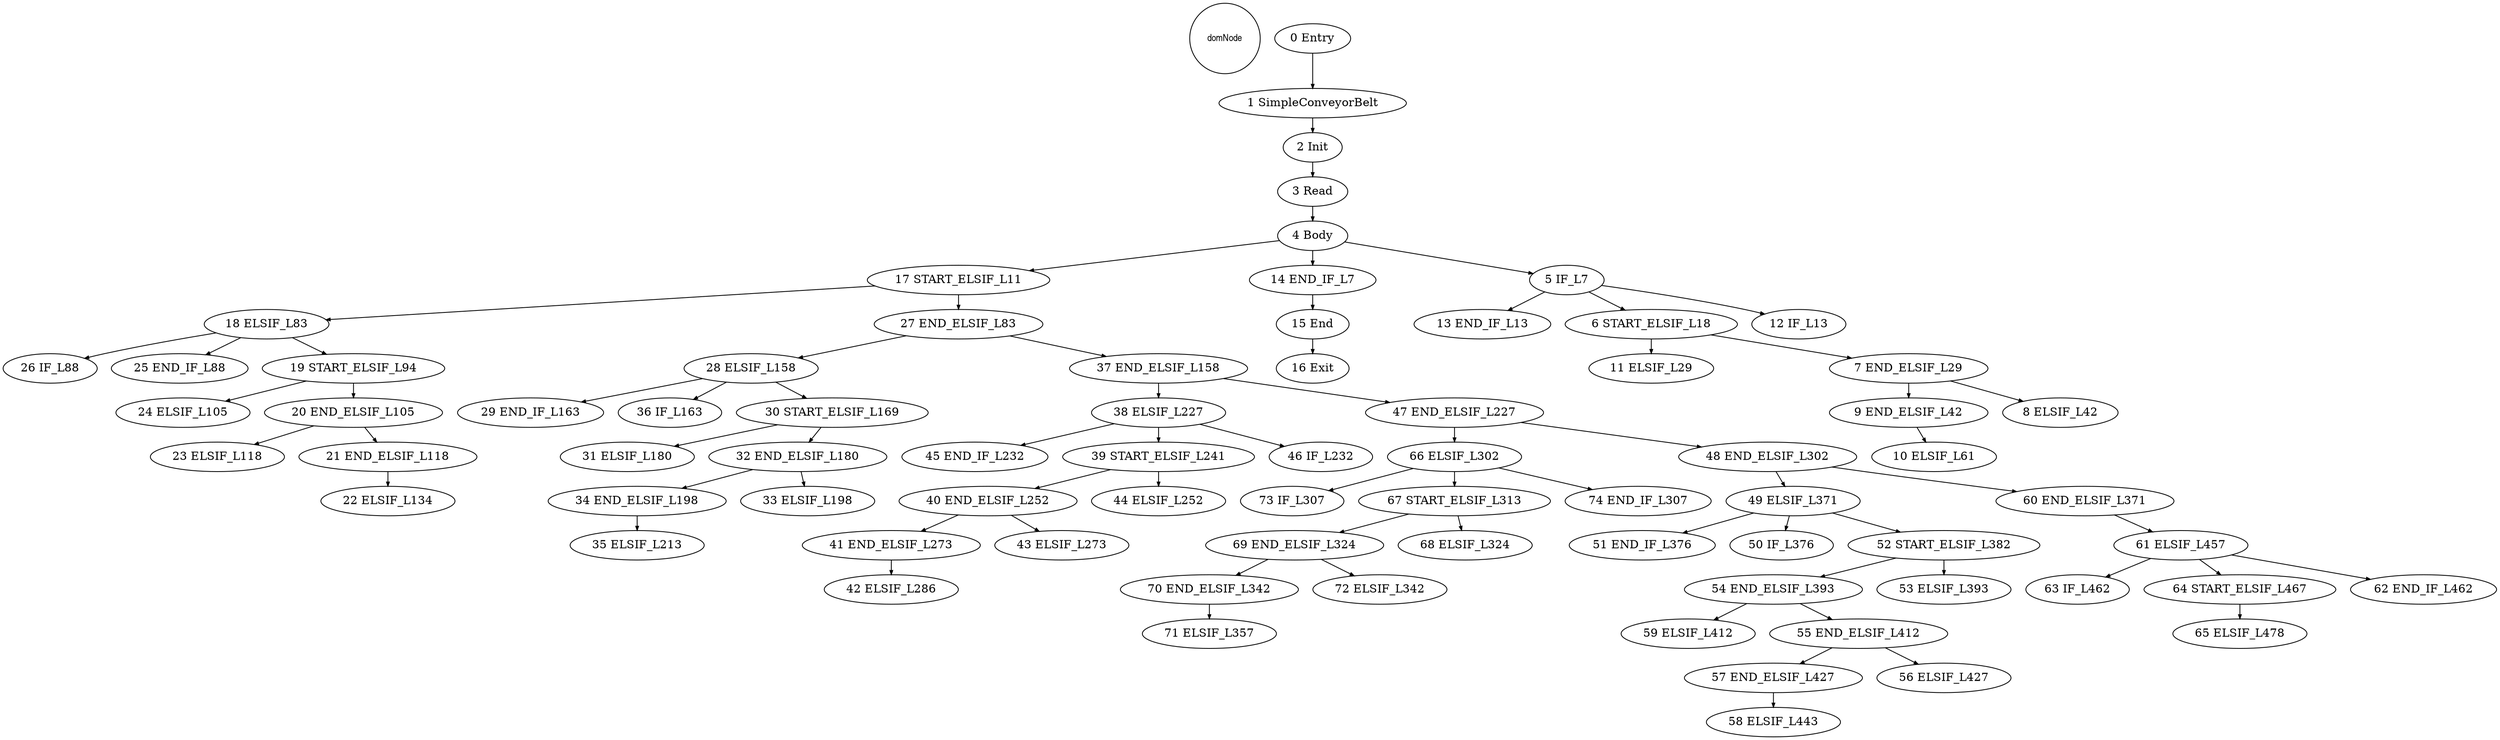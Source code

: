 digraph G {
  ranksep=.25;
  edge [arrowsize=.5]
  domNode [shape=circle, fontname="ArialNarrow",
        fontsize=12,  height=1.2];
  "34 END_ELSIF_L198"; "11 ELSIF_L29"; "59 ELSIF_L412"; "13 END_IF_L13"; "57 END_ELSIF_L427"; "49 ELSIF_L371"; "7 END_ELSIF_L29"; "9 END_ELSIF_L42"; "29 END_IF_L163"; "51 END_IF_L376"; "17 START_ELSIF_L11"; "14 END_IF_L7"; "66 ELSIF_L302"; "40 END_ELSIF_L252"; "63 IF_L462"; "45 END_IF_L232"; "64 START_ELSIF_L467"; "0 Entry"; "44 ELSIF_L252"; "28 ELSIF_L158"; "56 ELSIF_L427"; "15 End"; "39 START_ELSIF_L241"; "36 IF_L163"; "10 ELSIF_L61"; "37 END_ELSIF_L158"; "54 END_ELSIF_L393"; "41 END_ELSIF_L273"; "4 Body"; "48 END_ELSIF_L302"; "31 ELSIF_L180"; "61 ELSIF_L457"; "65 ELSIF_L478"; "70 END_ELSIF_L342"; "26 IF_L88"; "38 ELSIF_L227"; "32 END_ELSIF_L180"; "55 END_ELSIF_L412"; "16 Exit"; "50 IF_L376"; "23 ELSIF_L118"; "18 ELSIF_L83"; "27 END_ELSIF_L83"; "24 ELSIF_L105"; "5 IF_L7"; "22 ELSIF_L134"; "73 IF_L307"; "6 START_ELSIF_L18"; "62 END_IF_L462"; "35 ELSIF_L213"; "69 END_ELSIF_L324"; "12 IF_L13"; "25 END_IF_L88"; "47 END_ELSIF_L227"; "42 ELSIF_L286"; "1 SimpleConveyorBelt"; "72 ELSIF_L342"; "30 START_ELSIF_L169"; "2 Init"; "52 START_ELSIF_L382"; "53 ELSIF_L393"; "20 END_ELSIF_L105"; "67 START_ELSIF_L313"; "33 ELSIF_L198"; "68 ELSIF_L324"; "46 IF_L232"; "60 END_ELSIF_L371"; "8 ELSIF_L42"; "3 Read"; "58 ELSIF_L443"; "43 ELSIF_L273"; "71 ELSIF_L357"; "19 START_ELSIF_L94"; "21 END_ELSIF_L118"; "74 END_IF_L307"; 
  "7 END_ELSIF_L29" -> "8 ELSIF_L42";
  "7 END_ELSIF_L29" -> "9 END_ELSIF_L42";
  "39 START_ELSIF_L241" -> "40 END_ELSIF_L252";
  "39 START_ELSIF_L241" -> "44 ELSIF_L252";
  "28 ELSIF_L158" -> "29 END_IF_L163";
  "28 ELSIF_L158" -> "30 START_ELSIF_L169";
  "28 ELSIF_L158" -> "36 IF_L163";
  "40 END_ELSIF_L252" -> "41 END_ELSIF_L273";
  "40 END_ELSIF_L252" -> "43 ELSIF_L273";
  "30 START_ELSIF_L169" -> "31 ELSIF_L180";
  "30 START_ELSIF_L169" -> "32 END_ELSIF_L180";
  "60 END_ELSIF_L371" -> "61 ELSIF_L457";
  "3 Read" -> "4 Body";
  "2 Init" -> "3 Read";
  "69 END_ELSIF_L324" -> "70 END_ELSIF_L342";
  "69 END_ELSIF_L324" -> "72 ELSIF_L342";
  "38 ELSIF_L227" -> "39 START_ELSIF_L241";
  "38 ELSIF_L227" -> "45 END_IF_L232";
  "38 ELSIF_L227" -> "46 IF_L232";
  "32 END_ELSIF_L180" -> "33 ELSIF_L198";
  "32 END_ELSIF_L180" -> "34 END_ELSIF_L198";
  "70 END_ELSIF_L342" -> "71 ELSIF_L357";
  "55 END_ELSIF_L412" -> "56 ELSIF_L427";
  "55 END_ELSIF_L412" -> "57 END_ELSIF_L427";
  "18 ELSIF_L83" -> "19 START_ELSIF_L94";
  "18 ELSIF_L83" -> "25 END_IF_L88";
  "18 ELSIF_L83" -> "26 IF_L88";
  "15 End" -> "16 Exit";
  "14 END_IF_L7" -> "15 End";
  "49 ELSIF_L371" -> "50 IF_L376";
  "49 ELSIF_L371" -> "51 END_IF_L376";
  "49 ELSIF_L371" -> "52 START_ELSIF_L382";
  "52 START_ELSIF_L382" -> "53 ELSIF_L393";
  "52 START_ELSIF_L382" -> "54 END_ELSIF_L393";
  "6 START_ELSIF_L18" -> "7 END_ELSIF_L29";
  "6 START_ELSIF_L18" -> "11 ELSIF_L29";
  "34 END_ELSIF_L198" -> "35 ELSIF_L213";
  "9 END_ELSIF_L42" -> "10 ELSIF_L61";
  "41 END_ELSIF_L273" -> "42 ELSIF_L286";
  "54 END_ELSIF_L393" -> "55 END_ELSIF_L412";
  "54 END_ELSIF_L393" -> "59 ELSIF_L412";
  "64 START_ELSIF_L467" -> "65 ELSIF_L478";
  "57 END_ELSIF_L427" -> "58 ELSIF_L443";
  "0 Entry" -> "1 SimpleConveyorBelt";
  "47 END_ELSIF_L227" -> "48 END_ELSIF_L302";
  "47 END_ELSIF_L227" -> "66 ELSIF_L302";
  "20 END_ELSIF_L105" -> "21 END_ELSIF_L118";
  "20 END_ELSIF_L105" -> "23 ELSIF_L118";
  "48 END_ELSIF_L302" -> "49 ELSIF_L371";
  "48 END_ELSIF_L302" -> "60 END_ELSIF_L371";
  "27 END_ELSIF_L83" -> "28 ELSIF_L158";
  "27 END_ELSIF_L83" -> "37 END_ELSIF_L158";
  "4 Body" -> "5 IF_L7";
  "4 Body" -> "14 END_IF_L7";
  "4 Body" -> "17 START_ELSIF_L11";
  "1 SimpleConveyorBelt" -> "2 Init";
  "5 IF_L7" -> "6 START_ELSIF_L18";
  "5 IF_L7" -> "12 IF_L13";
  "5 IF_L7" -> "13 END_IF_L13";
  "66 ELSIF_L302" -> "67 START_ELSIF_L313";
  "66 ELSIF_L302" -> "73 IF_L307";
  "66 ELSIF_L302" -> "74 END_IF_L307";
  "67 START_ELSIF_L313" -> "68 ELSIF_L324";
  "67 START_ELSIF_L313" -> "69 END_ELSIF_L324";
  "17 START_ELSIF_L11" -> "18 ELSIF_L83";
  "17 START_ELSIF_L11" -> "27 END_ELSIF_L83";
  "21 END_ELSIF_L118" -> "22 ELSIF_L134";
  "37 END_ELSIF_L158" -> "38 ELSIF_L227";
  "37 END_ELSIF_L158" -> "47 END_ELSIF_L227";
  "61 ELSIF_L457" -> "62 END_IF_L462";
  "61 ELSIF_L457" -> "63 IF_L462";
  "61 ELSIF_L457" -> "64 START_ELSIF_L467";
  "19 START_ELSIF_L94" -> "20 END_ELSIF_L105";
  "19 START_ELSIF_L94" -> "24 ELSIF_L105";
}
